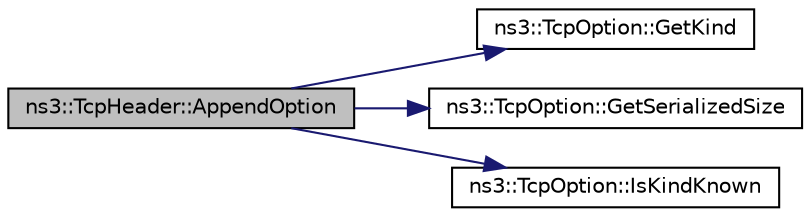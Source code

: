 digraph "ns3::TcpHeader::AppendOption"
{
 // LATEX_PDF_SIZE
  edge [fontname="Helvetica",fontsize="10",labelfontname="Helvetica",labelfontsize="10"];
  node [fontname="Helvetica",fontsize="10",shape=record];
  rankdir="LR";
  Node1 [label="ns3::TcpHeader::AppendOption",height=0.2,width=0.4,color="black", fillcolor="grey75", style="filled", fontcolor="black",tooltip="Append an option to the TCP header."];
  Node1 -> Node2 [color="midnightblue",fontsize="10",style="solid",fontname="Helvetica"];
  Node2 [label="ns3::TcpOption::GetKind",height=0.2,width=0.4,color="black", fillcolor="white", style="filled",URL="$classns3_1_1_tcp_option.html#a29376dfd9504f5dd47dbad652caf04f7",tooltip="Get the ‘kind’ (as in RFC 793) of this option."];
  Node1 -> Node3 [color="midnightblue",fontsize="10",style="solid",fontname="Helvetica"];
  Node3 [label="ns3::TcpOption::GetSerializedSize",height=0.2,width=0.4,color="black", fillcolor="white", style="filled",URL="$classns3_1_1_tcp_option.html#ac6c6b5d8905ffc2fdbe99448474c08da",tooltip="Returns number of bytes required for Option serialization."];
  Node1 -> Node4 [color="midnightblue",fontsize="10",style="solid",fontname="Helvetica"];
  Node4 [label="ns3::TcpOption::IsKindKnown",height=0.2,width=0.4,color="black", fillcolor="white", style="filled",URL="$classns3_1_1_tcp_option.html#aa4227e120fb09b89b6f088b19529344c",tooltip="Check if the option is implemented."];
}
